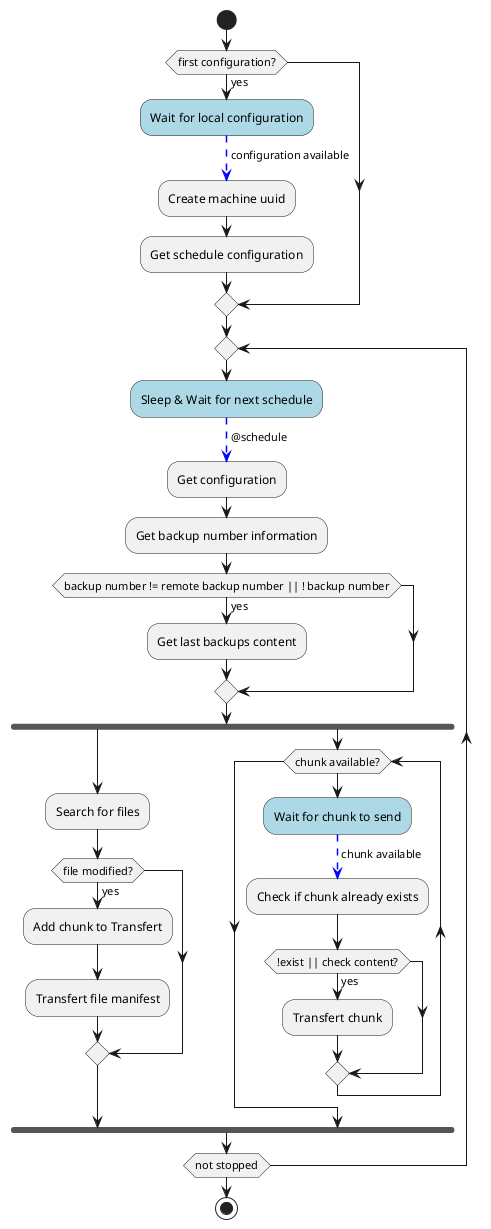 @startuml
start

if (first configuration?) then (yes)
    #LightBlue:Wait for local configuration;
    -[#blue,dashed]-> configuration available;

    :Create machine uuid;
    :Get schedule configuration;
endif

repeat
#LightBlue:Sleep & Wait for next schedule;
-[#blue,dashed]-> @schedule;
:Get configuration;
:Get backup number information;

if (backup number != remote backup number || ! backup number) then (yes)
:Get last backups content;
endif

fork
    :Search for files;
    if (file modified?) then (yes)
        :Add chunk to Transfert;
        :Transfert file manifest;
    endif
fork again
    while (chunk available?) 
        #LightBlue:Wait for chunk to send;
        -[#blue,dashed]-> chunk available;
        :Check if chunk already exists;
        if (!exist || check content?) then (yes)
            :Transfert chunk;
        endif
    endwhile
end fork
repeat while (not stopped)

stop
@enduml